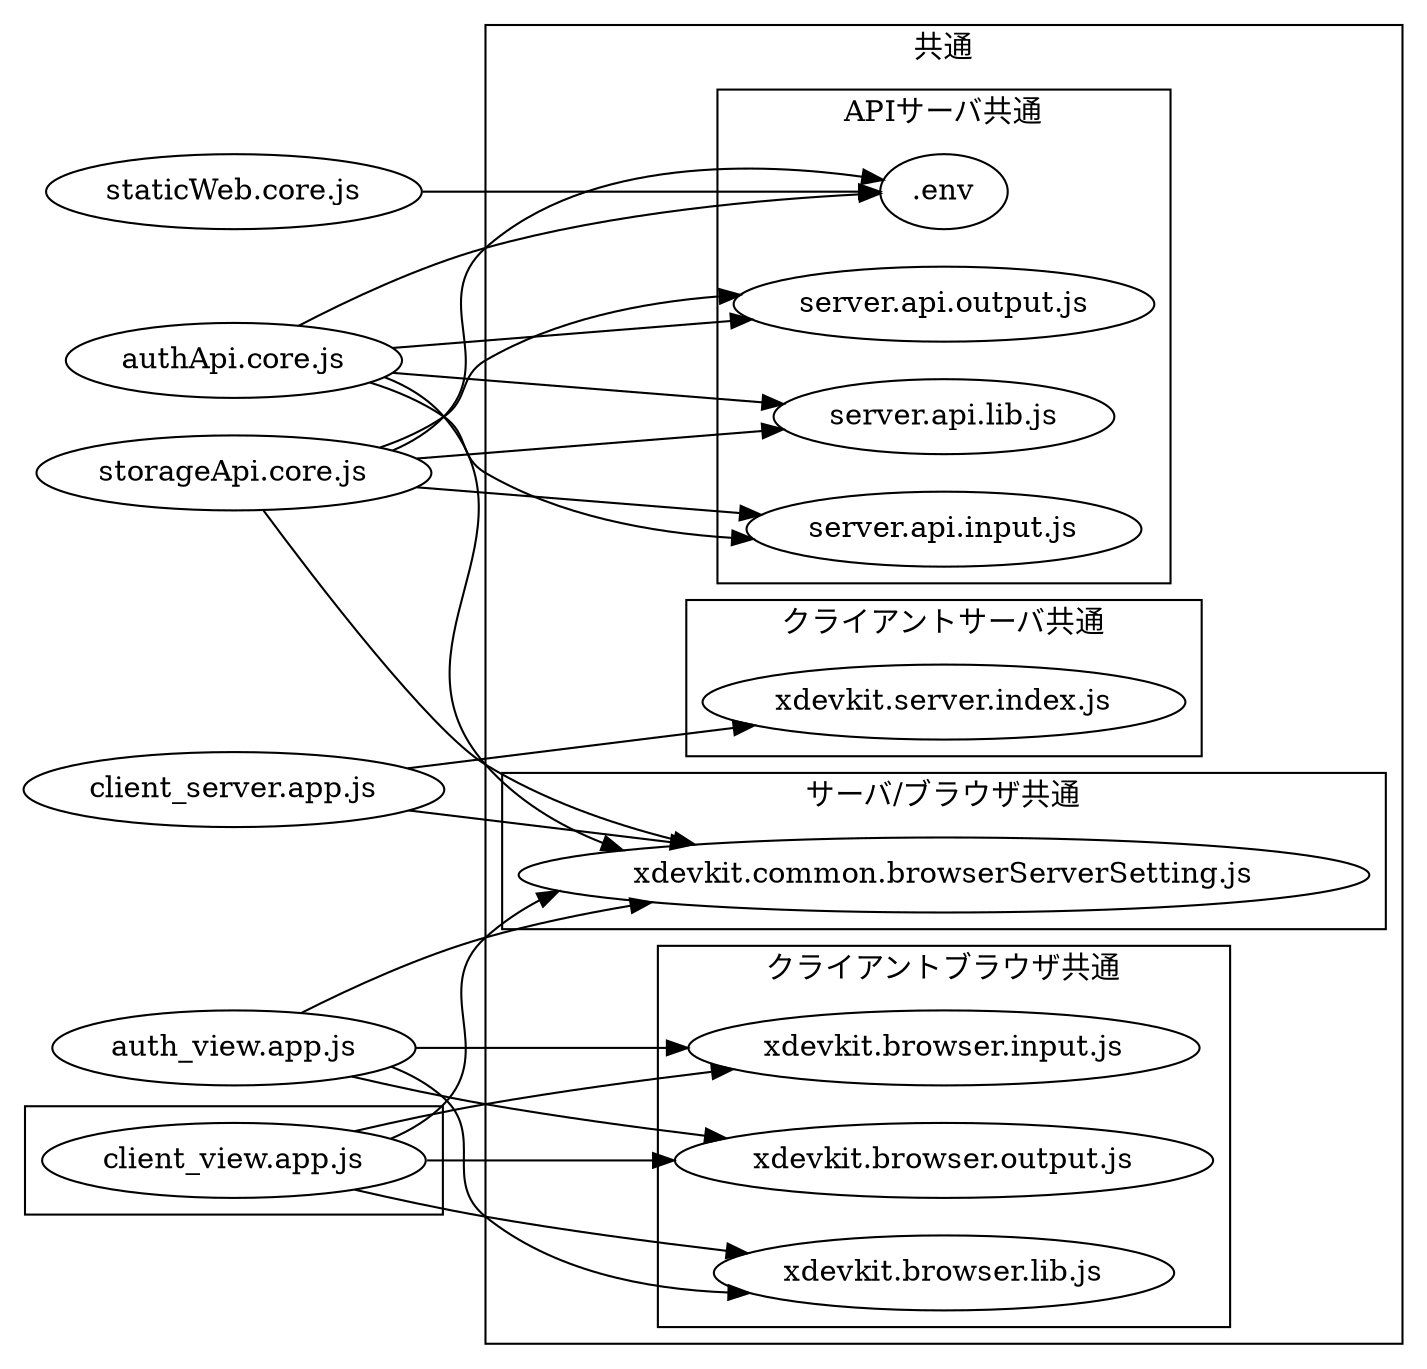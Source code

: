 
digraph G {

#↓ここをGraphvizに貼り付ける
rankdir=LR
subgraph cluster_common {
label="共通"
subgraph cluster_api_server {
label="APIサーバ共通"
"server.api.lib.js"
"server.api.input.js"
"server.api.output.js"
".env"
}

subgraph cluster_client_server {
label="クライアントサーバ共通"
"xdevkit.server.index.js"
}

subgraph cluster_setting {
label="サーバ/ブラウザ共通"
"xdevkit.common.browserServerSetting.js"
}

subgraph cluster_browser {
label="クライアントブラウザ共通"
"xdevkit.browser.lib.js"
"xdevkit.browser.input.js"
"xdevkit.browser.output.js"
}
}

"staticWeb.core.js"->".env" [label=""]


"authApi.core.js"->"server.api.lib.js" [label=""]
"authApi.core.js"->"server.api.input.js" [label=""]
"authApi.core.js"->"server.api.output.js" [label=""]
"authApi.core.js"->"xdevkit.common.browserServerSetting.js" [label=""]
"authApi.core.js"->".env" [label=""]


"storageApi.core.js"->"server.api.lib.js" [label=""]
"storageApi.core.js"->"server.api.input.js" [label=""]
"storageApi.core.js"->"server.api.output.js" [label=""]
"storageApi.core.js"->"xdevkit.common.browserServerSetting.js" [label=""]
"storageApi.core.js"->".env" [label=""]


"client_server.app.js"->"xdevkit.server.index.js" [label=""]
"client_server.app.js"->"xdevkit.common.browserServerSetting.js" [label=""]



"auth_view.app.js"->"xdevkit.browser.lib.js" [label=""]
"auth_view.app.js"->"xdevkit.browser.input.js" [label=""]
"auth_view.app.js"->"xdevkit.browser.output.js" [label=""]
"auth_view.app.js"->"xdevkit.common.browserServerSetting.js" [label=""]







subgraph cluster_client_view {
"client_view.app.js"->"xdevkit.browser.lib.js" [label=""]
"client_view.app.js"->"xdevkit.browser.input.js" [label=""]
"client_view.app.js"->"xdevkit.browser.output.js" [label=""]
"client_view.app.js"->"xdevkit.common.browserServerSetting.js" [label=""]
}





}














































































































































































































































































































































































































































































































































































































































































































































































































































































































































































































